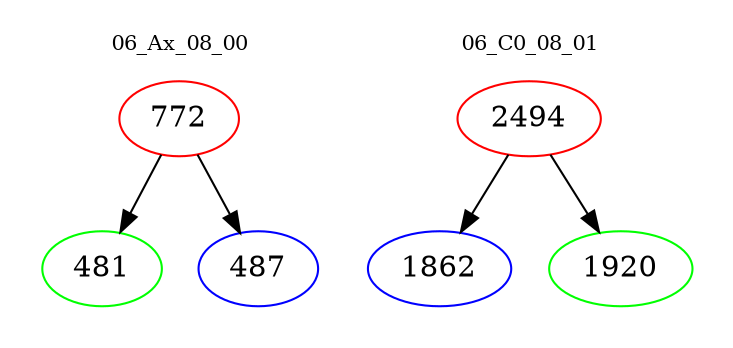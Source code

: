 digraph{
subgraph cluster_0 {
color = white
label = "06_Ax_08_00";
fontsize=10;
T0_772 [label="772", color="red"]
T0_772 -> T0_481 [color="black"]
T0_481 [label="481", color="green"]
T0_772 -> T0_487 [color="black"]
T0_487 [label="487", color="blue"]
}
subgraph cluster_1 {
color = white
label = "06_C0_08_01";
fontsize=10;
T1_2494 [label="2494", color="red"]
T1_2494 -> T1_1862 [color="black"]
T1_1862 [label="1862", color="blue"]
T1_2494 -> T1_1920 [color="black"]
T1_1920 [label="1920", color="green"]
}
}
